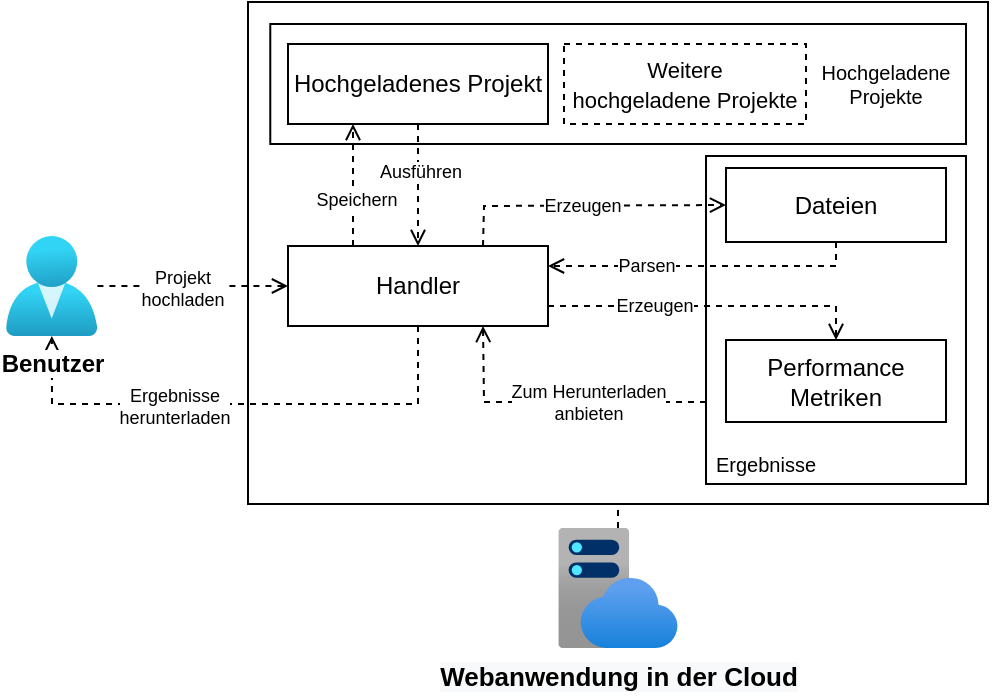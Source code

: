 <mxfile version="16.1.2" type="device"><diagram id="QnjKpPx2Ygs-rL03Jl_y" name="Seite-1"><mxGraphModel dx="630" dy="490" grid="1" gridSize="10" guides="1" tooltips="1" connect="1" arrows="1" fold="1" page="1" pageScale="1" pageWidth="827" pageHeight="1169" math="0" shadow="0"><root><mxCell id="0"/><mxCell id="1" parent="0"/><mxCell id="dmPaeRX6y4GhbHGYKdW4-27" value="" style="rounded=0;whiteSpace=wrap;html=1;fillColor=none;" parent="1" vertex="1"><mxGeometry x="161" y="20" width="370" height="251" as="geometry"/></mxCell><mxCell id="dmPaeRX6y4GhbHGYKdW4-4" value="&lt;b style=&quot;font-size: 13px ; background-color: rgb(248 , 249 , 250)&quot;&gt;Webanwendung in der Cloud&lt;/b&gt;" style="aspect=fixed;html=1;points=[];align=center;image;fontSize=12;image=img/lib/azure2/app_services/App_Service_Plans.svg;fontStyle=1" parent="1" vertex="1"><mxGeometry x="316" y="283" width="60" height="60" as="geometry"/></mxCell><mxCell id="dmPaeRX6y4GhbHGYKdW4-12" value="" style="rounded=0;whiteSpace=wrap;html=1;fillColor=none;" parent="1" vertex="1"><mxGeometry x="172.14" y="31" width="347.86" height="60" as="geometry"/></mxCell><mxCell id="dmPaeRX6y4GhbHGYKdW4-13" value="Hochgeladenes Projekt" style="rounded=0;whiteSpace=wrap;html=1;fillColor=none;" parent="1" vertex="1"><mxGeometry x="181" y="41" width="130" height="40" as="geometry"/></mxCell><mxCell id="dmPaeRX6y4GhbHGYKdW4-14" value="Hochgeladene Projekte" style="text;html=1;strokeColor=none;fillColor=none;align=center;verticalAlign=middle;whiteSpace=wrap;rounded=0;fontSize=10;" parent="1" vertex="1"><mxGeometry x="450" y="46" width="60" height="30" as="geometry"/></mxCell><mxCell id="dmPaeRX6y4GhbHGYKdW4-18" value="&lt;font style=&quot;font-size: 11px&quot;&gt;Weitere&lt;br&gt;hochgeladene Projekte&lt;/font&gt;" style="rounded=0;whiteSpace=wrap;html=1;fillColor=none;dashed=1;" parent="1" vertex="1"><mxGeometry x="319" y="41" width="121" height="40" as="geometry"/></mxCell><mxCell id="dmPaeRX6y4GhbHGYKdW4-56" value="" style="endArrow=none;dashed=1;html=1;rounded=0;fontSize=10;entryX=0.5;entryY=1;entryDx=0;entryDy=0;" parent="1" source="dmPaeRX6y4GhbHGYKdW4-4" target="dmPaeRX6y4GhbHGYKdW4-27" edge="1"><mxGeometry width="50" height="50" relative="1" as="geometry"><mxPoint x="250" y="251" as="sourcePoint"/><mxPoint x="370" y="301" as="targetPoint"/></mxGeometry></mxCell><mxCell id="dmPaeRX6y4GhbHGYKdW4-57" value="Handler" style="rounded=0;whiteSpace=wrap;html=1;fillColor=none;" parent="1" vertex="1"><mxGeometry x="181" y="142" width="130" height="40" as="geometry"/></mxCell><mxCell id="dmPaeRX6y4GhbHGYKdW4-58" value="" style="endArrow=open;html=1;rounded=0;dashed=1;fontSize=10;endFill=0;" parent="1" source="dmPaeRX6y4GhbHGYKdW4-3" target="dmPaeRX6y4GhbHGYKdW4-57" edge="1"><mxGeometry width="50" height="50" relative="1" as="geometry"><mxPoint x="260" y="131" as="sourcePoint"/><mxPoint x="310" y="81" as="targetPoint"/></mxGeometry></mxCell><mxCell id="dmPaeRX6y4GhbHGYKdW4-80" value="Projekt&lt;br&gt;hochladen" style="edgeLabel;html=1;align=center;verticalAlign=middle;resizable=0;points=[];fontSize=9;" parent="dmPaeRX6y4GhbHGYKdW4-58" vertex="1" connectable="0"><mxGeometry x="-0.301" relative="1" as="geometry"><mxPoint x="9" y="1" as="offset"/></mxGeometry></mxCell><mxCell id="dmPaeRX6y4GhbHGYKdW4-59" value="" style="endArrow=open;html=1;rounded=0;dashed=1;fontSize=10;endFill=0;entryX=0.25;entryY=1;entryDx=0;entryDy=0;exitX=0.25;exitY=0;exitDx=0;exitDy=0;" parent="1" source="dmPaeRX6y4GhbHGYKdW4-57" target="dmPaeRX6y4GhbHGYKdW4-13" edge="1"><mxGeometry width="50" height="50" relative="1" as="geometry"><mxPoint x="181.0" y="130.71" as="sourcePoint"/><mxPoint x="276.29" y="130.71" as="targetPoint"/></mxGeometry></mxCell><mxCell id="dmPaeRX6y4GhbHGYKdW4-72" value="&lt;font style=&quot;font-size: 9px&quot;&gt;Speichern&lt;/font&gt;" style="edgeLabel;html=1;align=center;verticalAlign=middle;resizable=0;points=[];fontSize=10;" parent="dmPaeRX6y4GhbHGYKdW4-59" vertex="1" connectable="0"><mxGeometry x="-0.191" y="-1" relative="1" as="geometry"><mxPoint as="offset"/></mxGeometry></mxCell><mxCell id="dmPaeRX6y4GhbHGYKdW4-60" value="" style="endArrow=open;html=1;rounded=0;dashed=1;fontSize=10;endFill=0;entryX=0.5;entryY=0;entryDx=0;entryDy=0;exitX=0.5;exitY=1;exitDx=0;exitDy=0;" parent="1" source="dmPaeRX6y4GhbHGYKdW4-13" target="dmPaeRX6y4GhbHGYKdW4-57" edge="1"><mxGeometry width="50" height="50" relative="1" as="geometry"><mxPoint x="223.5" y="152" as="sourcePoint"/><mxPoint x="223.5" y="91" as="targetPoint"/></mxGeometry></mxCell><mxCell id="dmPaeRX6y4GhbHGYKdW4-73" value="Ausführen" style="edgeLabel;html=1;align=center;verticalAlign=middle;resizable=0;points=[];fontSize=9;" parent="dmPaeRX6y4GhbHGYKdW4-60" vertex="1" connectable="0"><mxGeometry x="-0.344" y="1" relative="1" as="geometry"><mxPoint y="4" as="offset"/></mxGeometry></mxCell><mxCell id="dmPaeRX6y4GhbHGYKdW4-61" value="" style="rounded=0;whiteSpace=wrap;html=1;fillColor=none;" parent="1" vertex="1"><mxGeometry x="390" y="97" width="130" height="164" as="geometry"/></mxCell><mxCell id="dmPaeRX6y4GhbHGYKdW4-63" value="Dateien" style="rounded=0;whiteSpace=wrap;html=1;fillColor=none;" parent="1" vertex="1"><mxGeometry x="400" y="103" width="110" height="37" as="geometry"/></mxCell><mxCell id="dmPaeRX6y4GhbHGYKdW4-65" value="" style="endArrow=open;html=1;rounded=0;dashed=1;fontSize=10;endFill=0;entryX=0;entryY=0.5;entryDx=0;entryDy=0;exitX=0.75;exitY=0;exitDx=0;exitDy=0;" parent="1" source="dmPaeRX6y4GhbHGYKdW4-57" target="dmPaeRX6y4GhbHGYKdW4-63" edge="1"><mxGeometry width="50" height="50" relative="1" as="geometry"><mxPoint x="288.5" y="91" as="sourcePoint"/><mxPoint x="288.5" y="152" as="targetPoint"/><Array as="points"><mxPoint x="279" y="122"/></Array></mxGeometry></mxCell><mxCell id="dmPaeRX6y4GhbHGYKdW4-74" value="Erzeugen" style="edgeLabel;html=1;align=center;verticalAlign=middle;resizable=0;points=[];fontSize=9;" parent="dmPaeRX6y4GhbHGYKdW4-65" vertex="1" connectable="0"><mxGeometry x="-0.031" relative="1" as="geometry"><mxPoint as="offset"/></mxGeometry></mxCell><mxCell id="dmPaeRX6y4GhbHGYKdW4-66" value="Performance&lt;br&gt;Metriken" style="rounded=0;whiteSpace=wrap;html=1;fillColor=none;" parent="1" vertex="1"><mxGeometry x="400" y="189" width="110" height="41" as="geometry"/></mxCell><mxCell id="dmPaeRX6y4GhbHGYKdW4-67" value="" style="endArrow=open;html=1;rounded=0;dashed=1;fontSize=10;endFill=0;entryX=1;entryY=0.25;entryDx=0;entryDy=0;" parent="1" target="dmPaeRX6y4GhbHGYKdW4-57" edge="1"><mxGeometry width="50" height="50" relative="1" as="geometry"><mxPoint x="455" y="140" as="sourcePoint"/><mxPoint x="454.76" y="192" as="targetPoint"/><Array as="points"><mxPoint x="455" y="152"/></Array></mxGeometry></mxCell><mxCell id="dmPaeRX6y4GhbHGYKdW4-75" value="Parsen" style="edgeLabel;html=1;align=center;verticalAlign=middle;resizable=0;points=[];fontSize=9;" parent="dmPaeRX6y4GhbHGYKdW4-67" vertex="1" connectable="0"><mxGeometry x="0.333" relative="1" as="geometry"><mxPoint x="-3" as="offset"/></mxGeometry></mxCell><mxCell id="dmPaeRX6y4GhbHGYKdW4-68" value="" style="endArrow=open;html=1;rounded=0;dashed=1;fontSize=10;endFill=0;entryX=0.5;entryY=0;entryDx=0;entryDy=0;exitX=1;exitY=0.75;exitDx=0;exitDy=0;" parent="1" source="dmPaeRX6y4GhbHGYKdW4-57" target="dmPaeRX6y4GhbHGYKdW4-66" edge="1"><mxGeometry width="50" height="50" relative="1" as="geometry"><mxPoint x="256" y="91" as="sourcePoint"/><mxPoint x="256" y="152" as="targetPoint"/><Array as="points"><mxPoint x="455" y="172"/></Array></mxGeometry></mxCell><mxCell id="dmPaeRX6y4GhbHGYKdW4-76" value="Erzeugen" style="edgeLabel;html=1;align=center;verticalAlign=middle;resizable=0;points=[];fontSize=9;" parent="dmPaeRX6y4GhbHGYKdW4-68" vertex="1" connectable="0"><mxGeometry x="-0.346" relative="1" as="geometry"><mxPoint as="offset"/></mxGeometry></mxCell><mxCell id="dmPaeRX6y4GhbHGYKdW4-69" value="Ergebnisse" style="text;html=1;strokeColor=none;fillColor=none;align=center;verticalAlign=middle;whiteSpace=wrap;rounded=0;fontSize=10;" parent="1" vertex="1"><mxGeometry x="390" y="241" width="60" height="20" as="geometry"/></mxCell><mxCell id="dmPaeRX6y4GhbHGYKdW4-70" value="" style="endArrow=open;html=1;rounded=0;dashed=1;fontSize=10;endFill=0;entryX=0.75;entryY=1;entryDx=0;entryDy=0;exitX=0;exitY=0.75;exitDx=0;exitDy=0;" parent="1" source="dmPaeRX6y4GhbHGYKdW4-61" target="dmPaeRX6y4GhbHGYKdW4-57" edge="1"><mxGeometry width="50" height="50" relative="1" as="geometry"><mxPoint x="345.83" y="250" as="sourcePoint"/><mxPoint x="345.83" y="189" as="targetPoint"/><Array as="points"><mxPoint x="279" y="220"/></Array></mxGeometry></mxCell><mxCell id="dmPaeRX6y4GhbHGYKdW4-79" value="Zum Herunterladen&lt;br&gt;anbieten" style="edgeLabel;html=1;align=center;verticalAlign=middle;resizable=0;points=[];fontSize=9;" parent="dmPaeRX6y4GhbHGYKdW4-70" vertex="1" connectable="0"><mxGeometry x="-0.369" relative="1" as="geometry"><mxPoint x="-12" as="offset"/></mxGeometry></mxCell><mxCell id="dmPaeRX6y4GhbHGYKdW4-71" value="" style="endArrow=open;html=1;rounded=0;dashed=1;fontSize=10;endFill=0;exitX=0.5;exitY=1;exitDx=0;exitDy=0;" parent="1" source="dmPaeRX6y4GhbHGYKdW4-57" target="dmPaeRX6y4GhbHGYKdW4-3" edge="1"><mxGeometry width="50" height="50" relative="1" as="geometry"><mxPoint x="230" y="187" as="sourcePoint"/><mxPoint x="230" y="248" as="targetPoint"/><Array as="points"><mxPoint x="246" y="221"/><mxPoint x="63" y="221"/></Array></mxGeometry></mxCell><mxCell id="dmPaeRX6y4GhbHGYKdW4-81" value="Ergebnisse&lt;br&gt;herunterladen" style="edgeLabel;html=1;align=center;verticalAlign=middle;resizable=0;points=[];fontSize=9;" parent="dmPaeRX6y4GhbHGYKdW4-71" vertex="1" connectable="0"><mxGeometry x="0.273" y="1" relative="1" as="geometry"><mxPoint x="2" as="offset"/></mxGeometry></mxCell><mxCell id="dmPaeRX6y4GhbHGYKdW4-3" value="Benutzer" style="aspect=fixed;html=1;points=[];align=center;image;fontSize=12;image=img/lib/azure2/identity/Users.svg;fontStyle=1;labelPosition=center;verticalLabelPosition=bottom;verticalAlign=top;" parent="1" vertex="1"><mxGeometry x="40" y="137" width="45.71" height="50" as="geometry"/></mxCell></root></mxGraphModel></diagram></mxfile>